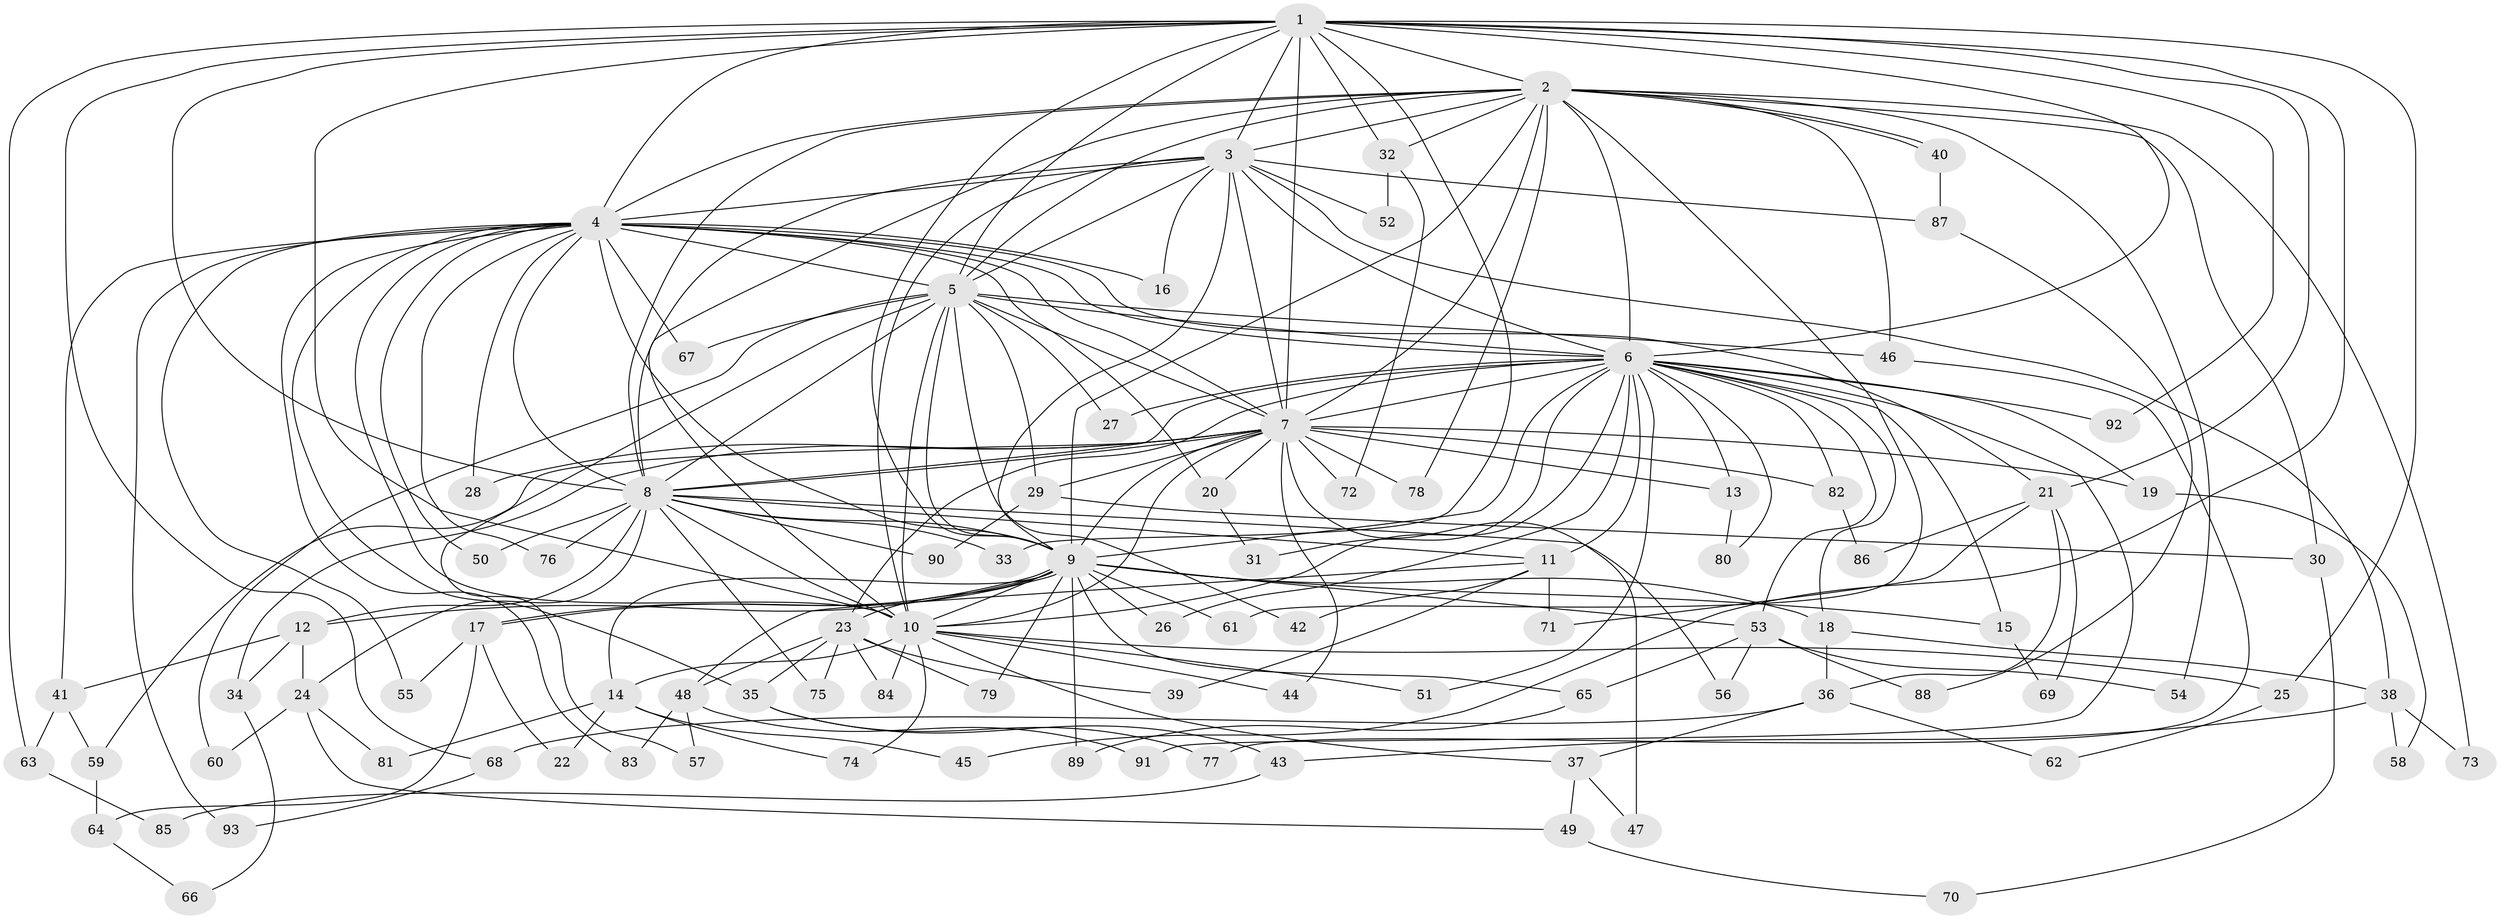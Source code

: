 // coarse degree distribution, {17: 0.015384615384615385, 16: 0.046153846153846156, 12: 0.015384615384615385, 19: 0.015384615384615385, 23: 0.015384615384615385, 20: 0.03076923076923077, 15: 0.015384615384615385, 6: 0.046153846153846156, 7: 0.03076923076923077, 5: 0.1076923076923077, 3: 0.15384615384615385, 2: 0.4461538461538462, 8: 0.015384615384615385, 4: 0.03076923076923077, 1: 0.015384615384615385}
// Generated by graph-tools (version 1.1) at 2025/23/03/03/25 07:23:38]
// undirected, 93 vertices, 211 edges
graph export_dot {
graph [start="1"]
  node [color=gray90,style=filled];
  1;
  2;
  3;
  4;
  5;
  6;
  7;
  8;
  9;
  10;
  11;
  12;
  13;
  14;
  15;
  16;
  17;
  18;
  19;
  20;
  21;
  22;
  23;
  24;
  25;
  26;
  27;
  28;
  29;
  30;
  31;
  32;
  33;
  34;
  35;
  36;
  37;
  38;
  39;
  40;
  41;
  42;
  43;
  44;
  45;
  46;
  47;
  48;
  49;
  50;
  51;
  52;
  53;
  54;
  55;
  56;
  57;
  58;
  59;
  60;
  61;
  62;
  63;
  64;
  65;
  66;
  67;
  68;
  69;
  70;
  71;
  72;
  73;
  74;
  75;
  76;
  77;
  78;
  79;
  80;
  81;
  82;
  83;
  84;
  85;
  86;
  87;
  88;
  89;
  90;
  91;
  92;
  93;
  1 -- 2;
  1 -- 3;
  1 -- 4;
  1 -- 5;
  1 -- 6;
  1 -- 7;
  1 -- 8;
  1 -- 9;
  1 -- 10;
  1 -- 21;
  1 -- 25;
  1 -- 32;
  1 -- 33;
  1 -- 45;
  1 -- 63;
  1 -- 68;
  1 -- 92;
  2 -- 3;
  2 -- 4;
  2 -- 5;
  2 -- 6;
  2 -- 7;
  2 -- 8;
  2 -- 9;
  2 -- 10;
  2 -- 30;
  2 -- 32;
  2 -- 40;
  2 -- 40;
  2 -- 46;
  2 -- 54;
  2 -- 61;
  2 -- 73;
  2 -- 78;
  3 -- 4;
  3 -- 5;
  3 -- 6;
  3 -- 7;
  3 -- 8;
  3 -- 9;
  3 -- 10;
  3 -- 16;
  3 -- 38;
  3 -- 52;
  3 -- 87;
  4 -- 5;
  4 -- 6;
  4 -- 7;
  4 -- 8;
  4 -- 9;
  4 -- 10;
  4 -- 16;
  4 -- 20;
  4 -- 21;
  4 -- 28;
  4 -- 35;
  4 -- 41;
  4 -- 50;
  4 -- 55;
  4 -- 67;
  4 -- 76;
  4 -- 83;
  4 -- 93;
  5 -- 6;
  5 -- 7;
  5 -- 8;
  5 -- 9;
  5 -- 10;
  5 -- 27;
  5 -- 29;
  5 -- 42;
  5 -- 46;
  5 -- 57;
  5 -- 60;
  5 -- 67;
  6 -- 7;
  6 -- 8;
  6 -- 9;
  6 -- 10;
  6 -- 11;
  6 -- 13;
  6 -- 15;
  6 -- 18;
  6 -- 19;
  6 -- 23;
  6 -- 26;
  6 -- 27;
  6 -- 31;
  6 -- 51;
  6 -- 53;
  6 -- 80;
  6 -- 82;
  6 -- 91;
  6 -- 92;
  7 -- 8;
  7 -- 9;
  7 -- 10;
  7 -- 13;
  7 -- 19;
  7 -- 20;
  7 -- 28;
  7 -- 29;
  7 -- 34;
  7 -- 44;
  7 -- 47;
  7 -- 59;
  7 -- 72;
  7 -- 78;
  7 -- 82;
  8 -- 9;
  8 -- 10;
  8 -- 11;
  8 -- 12;
  8 -- 24;
  8 -- 33;
  8 -- 50;
  8 -- 56;
  8 -- 75;
  8 -- 76;
  8 -- 90;
  9 -- 10;
  9 -- 12;
  9 -- 14;
  9 -- 15;
  9 -- 17;
  9 -- 17;
  9 -- 18;
  9 -- 23;
  9 -- 26;
  9 -- 53;
  9 -- 61;
  9 -- 65;
  9 -- 79;
  9 -- 89;
  10 -- 14;
  10 -- 25;
  10 -- 37;
  10 -- 44;
  10 -- 51;
  10 -- 74;
  10 -- 84;
  11 -- 39;
  11 -- 42;
  11 -- 48;
  11 -- 71;
  12 -- 24;
  12 -- 34;
  12 -- 41;
  13 -- 80;
  14 -- 22;
  14 -- 45;
  14 -- 74;
  14 -- 81;
  15 -- 69;
  17 -- 22;
  17 -- 55;
  17 -- 64;
  18 -- 36;
  18 -- 38;
  19 -- 58;
  20 -- 31;
  21 -- 36;
  21 -- 69;
  21 -- 71;
  21 -- 86;
  23 -- 35;
  23 -- 39;
  23 -- 48;
  23 -- 75;
  23 -- 79;
  23 -- 84;
  24 -- 49;
  24 -- 60;
  24 -- 81;
  25 -- 62;
  29 -- 30;
  29 -- 90;
  30 -- 70;
  32 -- 52;
  32 -- 72;
  34 -- 66;
  35 -- 43;
  35 -- 77;
  36 -- 37;
  36 -- 62;
  36 -- 68;
  37 -- 47;
  37 -- 49;
  38 -- 43;
  38 -- 58;
  38 -- 73;
  40 -- 87;
  41 -- 59;
  41 -- 63;
  43 -- 85;
  46 -- 77;
  48 -- 57;
  48 -- 83;
  48 -- 91;
  49 -- 70;
  53 -- 54;
  53 -- 56;
  53 -- 65;
  53 -- 88;
  59 -- 64;
  63 -- 85;
  64 -- 66;
  65 -- 89;
  68 -- 93;
  82 -- 86;
  87 -- 88;
}
